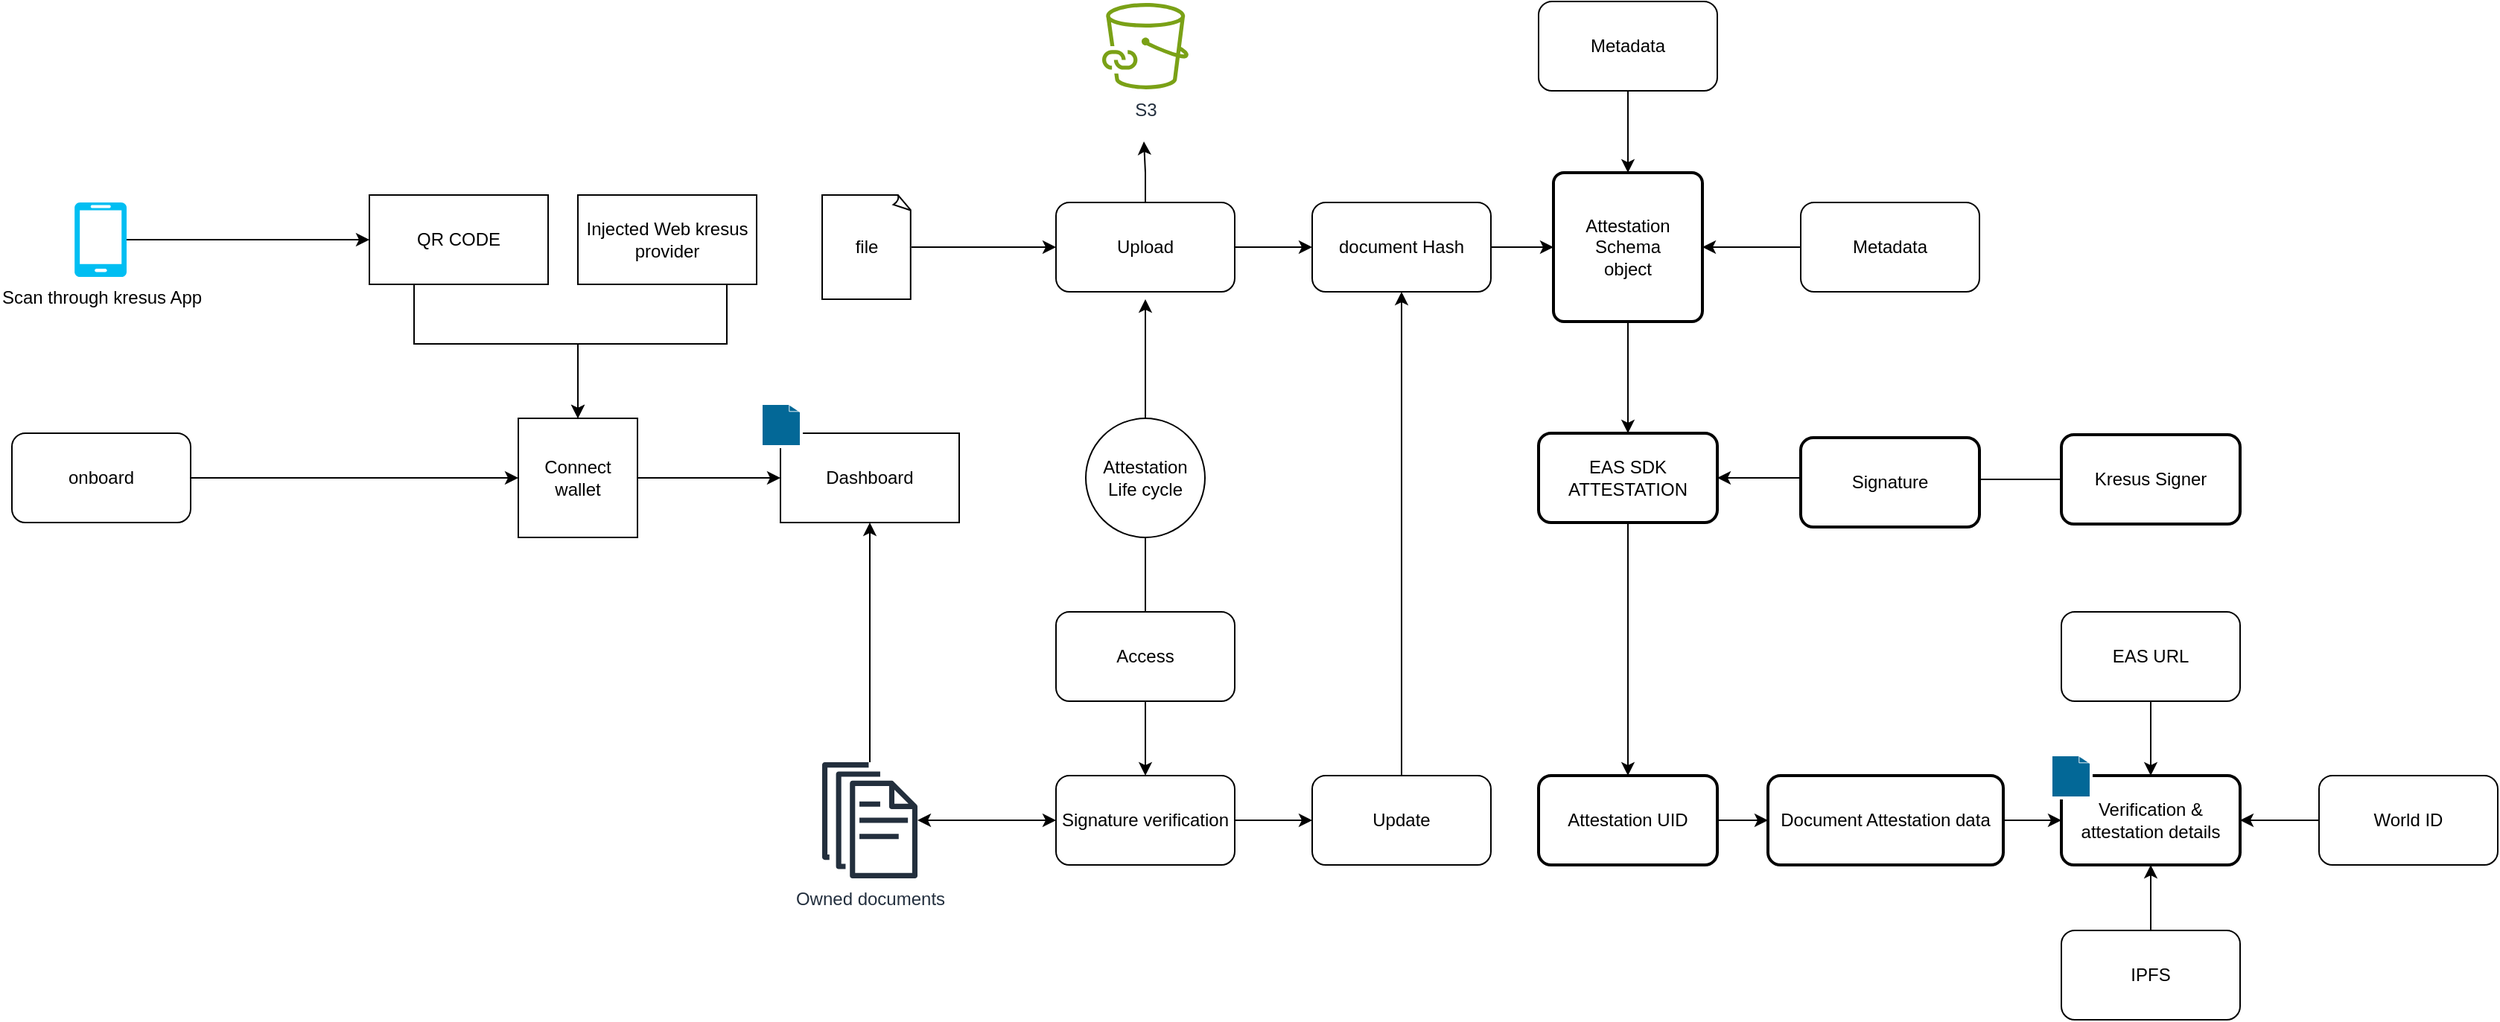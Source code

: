<mxfile version="24.6.4" type="github">
  <diagram name="Page-1" id="WT951TNpA2ihhdDXhdKx">
    <mxGraphModel dx="2260" dy="1207" grid="1" gridSize="10" guides="1" tooltips="1" connect="1" arrows="1" fold="1" page="1" pageScale="1" pageWidth="850" pageHeight="1100" math="0" shadow="0">
      <root>
        <mxCell id="0" />
        <mxCell id="1" parent="0" />
        <mxCell id="M6XGYdY16zU7ACbA5q2l-2" style="edgeStyle=orthogonalEdgeStyle;rounded=0;orthogonalLoop=1;jettySize=auto;html=1;" edge="1" parent="1" source="M6XGYdY16zU7ACbA5q2l-1">
          <mxGeometry relative="1" as="geometry">
            <mxPoint x="360" y="576" as="targetPoint" />
          </mxGeometry>
        </mxCell>
        <mxCell id="M6XGYdY16zU7ACbA5q2l-1" value="onboard" style="rounded=1;whiteSpace=wrap;html=1;" vertex="1" parent="1">
          <mxGeometry x="20" y="546" width="120" height="60" as="geometry" />
        </mxCell>
        <mxCell id="M6XGYdY16zU7ACbA5q2l-14" value="" style="edgeStyle=orthogonalEdgeStyle;rounded=0;orthogonalLoop=1;jettySize=auto;html=1;" edge="1" parent="1" source="M6XGYdY16zU7ACbA5q2l-3" target="M6XGYdY16zU7ACbA5q2l-13">
          <mxGeometry relative="1" as="geometry" />
        </mxCell>
        <mxCell id="M6XGYdY16zU7ACbA5q2l-3" value="Connect wallet" style="whiteSpace=wrap;html=1;aspect=fixed;" vertex="1" parent="1">
          <mxGeometry x="360" y="536" width="80" height="80" as="geometry" />
        </mxCell>
        <mxCell id="M6XGYdY16zU7ACbA5q2l-12" style="edgeStyle=orthogonalEdgeStyle;rounded=0;orthogonalLoop=1;jettySize=auto;html=1;entryX=0.5;entryY=0;entryDx=0;entryDy=0;" edge="1" parent="1" source="M6XGYdY16zU7ACbA5q2l-6" target="M6XGYdY16zU7ACbA5q2l-3">
          <mxGeometry relative="1" as="geometry">
            <Array as="points">
              <mxPoint x="290" y="486" />
              <mxPoint x="400" y="486" />
            </Array>
          </mxGeometry>
        </mxCell>
        <mxCell id="M6XGYdY16zU7ACbA5q2l-6" value="QR CODE" style="rounded=0;whiteSpace=wrap;html=1;" vertex="1" parent="1">
          <mxGeometry x="260" y="386" width="120" height="60" as="geometry" />
        </mxCell>
        <mxCell id="M6XGYdY16zU7ACbA5q2l-8" style="edgeStyle=orthogonalEdgeStyle;rounded=0;orthogonalLoop=1;jettySize=auto;html=1;" edge="1" parent="1" source="M6XGYdY16zU7ACbA5q2l-7" target="M6XGYdY16zU7ACbA5q2l-3">
          <mxGeometry relative="1" as="geometry">
            <Array as="points">
              <mxPoint x="500" y="486" />
              <mxPoint x="400" y="486" />
            </Array>
          </mxGeometry>
        </mxCell>
        <mxCell id="M6XGYdY16zU7ACbA5q2l-7" value="Injected Web kresus provider" style="rounded=0;whiteSpace=wrap;html=1;" vertex="1" parent="1">
          <mxGeometry x="400" y="386" width="120" height="60" as="geometry" />
        </mxCell>
        <mxCell id="M6XGYdY16zU7ACbA5q2l-10" style="edgeStyle=orthogonalEdgeStyle;rounded=0;orthogonalLoop=1;jettySize=auto;html=1;entryX=0;entryY=0.5;entryDx=0;entryDy=0;" edge="1" parent="1" source="M6XGYdY16zU7ACbA5q2l-9" target="M6XGYdY16zU7ACbA5q2l-6">
          <mxGeometry relative="1" as="geometry" />
        </mxCell>
        <mxCell id="M6XGYdY16zU7ACbA5q2l-9" value="Scan through kresus App" style="verticalLabelPosition=bottom;html=1;verticalAlign=top;align=center;strokeColor=none;fillColor=#00BEF2;shape=mxgraph.azure.mobile;pointerEvents=1;" vertex="1" parent="1">
          <mxGeometry x="62" y="391" width="35" height="50" as="geometry" />
        </mxCell>
        <mxCell id="M6XGYdY16zU7ACbA5q2l-13" value="Dashboard" style="whiteSpace=wrap;html=1;" vertex="1" parent="1">
          <mxGeometry x="536" y="546" width="120" height="60" as="geometry" />
        </mxCell>
        <mxCell id="M6XGYdY16zU7ACbA5q2l-16" style="edgeStyle=orthogonalEdgeStyle;rounded=0;orthogonalLoop=1;jettySize=auto;html=1;" edge="1" parent="1" source="M6XGYdY16zU7ACbA5q2l-15" target="M6XGYdY16zU7ACbA5q2l-13">
          <mxGeometry relative="1" as="geometry" />
        </mxCell>
        <mxCell id="M6XGYdY16zU7ACbA5q2l-15" value="Owned documents" style="sketch=0;outlineConnect=0;fontColor=#232F3E;gradientColor=none;fillColor=#232F3D;strokeColor=none;dashed=0;verticalLabelPosition=bottom;verticalAlign=top;align=center;html=1;fontSize=12;fontStyle=0;aspect=fixed;pointerEvents=1;shape=mxgraph.aws4.documents;" vertex="1" parent="1">
          <mxGeometry x="564" y="767" width="64" height="78" as="geometry" />
        </mxCell>
        <mxCell id="M6XGYdY16zU7ACbA5q2l-19" value="" style="edgeStyle=orthogonalEdgeStyle;rounded=0;orthogonalLoop=1;jettySize=auto;html=1;" edge="1" parent="1" source="M6XGYdY16zU7ACbA5q2l-17">
          <mxGeometry relative="1" as="geometry">
            <mxPoint x="781" y="456" as="targetPoint" />
          </mxGeometry>
        </mxCell>
        <mxCell id="M6XGYdY16zU7ACbA5q2l-24" style="edgeStyle=orthogonalEdgeStyle;rounded=0;orthogonalLoop=1;jettySize=auto;html=1;" edge="1" parent="1" source="M6XGYdY16zU7ACbA5q2l-17" target="M6XGYdY16zU7ACbA5q2l-22">
          <mxGeometry relative="1" as="geometry" />
        </mxCell>
        <mxCell id="M6XGYdY16zU7ACbA5q2l-17" value="Attestation Life cycle" style="ellipse;whiteSpace=wrap;html=1;aspect=fixed;" vertex="1" parent="1">
          <mxGeometry x="741" y="536" width="80" height="80" as="geometry" />
        </mxCell>
        <mxCell id="M6XGYdY16zU7ACbA5q2l-34" style="edgeStyle=orthogonalEdgeStyle;rounded=0;orthogonalLoop=1;jettySize=auto;html=1;" edge="1" parent="1" source="M6XGYdY16zU7ACbA5q2l-20" target="M6XGYdY16zU7ACbA5q2l-31">
          <mxGeometry relative="1" as="geometry" />
        </mxCell>
        <mxCell id="M6XGYdY16zU7ACbA5q2l-71" style="edgeStyle=orthogonalEdgeStyle;rounded=0;orthogonalLoop=1;jettySize=auto;html=1;" edge="1" parent="1" source="M6XGYdY16zU7ACbA5q2l-20">
          <mxGeometry relative="1" as="geometry">
            <mxPoint x="780" y="350" as="targetPoint" />
          </mxGeometry>
        </mxCell>
        <mxCell id="M6XGYdY16zU7ACbA5q2l-20" value="Upload" style="rounded=1;whiteSpace=wrap;html=1;" vertex="1" parent="1">
          <mxGeometry x="721" y="391" width="120" height="60" as="geometry" />
        </mxCell>
        <mxCell id="M6XGYdY16zU7ACbA5q2l-33" style="edgeStyle=orthogonalEdgeStyle;rounded=0;orthogonalLoop=1;jettySize=auto;html=1;entryX=0.5;entryY=1;entryDx=0;entryDy=0;" edge="1" parent="1" source="M6XGYdY16zU7ACbA5q2l-21" target="M6XGYdY16zU7ACbA5q2l-31">
          <mxGeometry relative="1" as="geometry" />
        </mxCell>
        <mxCell id="M6XGYdY16zU7ACbA5q2l-21" value="Update" style="rounded=1;whiteSpace=wrap;html=1;" vertex="1" parent="1">
          <mxGeometry x="893" y="776" width="120" height="60" as="geometry" />
        </mxCell>
        <mxCell id="M6XGYdY16zU7ACbA5q2l-27" style="edgeStyle=orthogonalEdgeStyle;rounded=0;orthogonalLoop=1;jettySize=auto;html=1;startArrow=classic;startFill=1;" edge="1" parent="1" source="M6XGYdY16zU7ACbA5q2l-22" target="M6XGYdY16zU7ACbA5q2l-15">
          <mxGeometry relative="1" as="geometry" />
        </mxCell>
        <mxCell id="M6XGYdY16zU7ACbA5q2l-28" style="edgeStyle=orthogonalEdgeStyle;rounded=0;orthogonalLoop=1;jettySize=auto;html=1;" edge="1" parent="1" source="M6XGYdY16zU7ACbA5q2l-22" target="M6XGYdY16zU7ACbA5q2l-21">
          <mxGeometry relative="1" as="geometry" />
        </mxCell>
        <mxCell id="M6XGYdY16zU7ACbA5q2l-22" value="Signature verification" style="rounded=1;whiteSpace=wrap;html=1;" vertex="1" parent="1">
          <mxGeometry x="721" y="776" width="120" height="60" as="geometry" />
        </mxCell>
        <mxCell id="M6XGYdY16zU7ACbA5q2l-26" value="Access" style="rounded=1;whiteSpace=wrap;html=1;" vertex="1" parent="1">
          <mxGeometry x="721" y="666" width="120" height="60" as="geometry" />
        </mxCell>
        <mxCell id="M6XGYdY16zU7ACbA5q2l-30" style="edgeStyle=orthogonalEdgeStyle;rounded=0;orthogonalLoop=1;jettySize=auto;html=1;" edge="1" parent="1" source="M6XGYdY16zU7ACbA5q2l-29" target="M6XGYdY16zU7ACbA5q2l-20">
          <mxGeometry relative="1" as="geometry" />
        </mxCell>
        <mxCell id="M6XGYdY16zU7ACbA5q2l-29" value="file" style="whiteSpace=wrap;html=1;shape=mxgraph.basic.document" vertex="1" parent="1">
          <mxGeometry x="564" y="386" width="60" height="70" as="geometry" />
        </mxCell>
        <mxCell id="M6XGYdY16zU7ACbA5q2l-44" style="edgeStyle=orthogonalEdgeStyle;rounded=0;orthogonalLoop=1;jettySize=auto;html=1;entryX=0;entryY=0.5;entryDx=0;entryDy=0;" edge="1" parent="1" source="M6XGYdY16zU7ACbA5q2l-31" target="M6XGYdY16zU7ACbA5q2l-39">
          <mxGeometry relative="1" as="geometry" />
        </mxCell>
        <mxCell id="M6XGYdY16zU7ACbA5q2l-31" value="document Hash" style="rounded=1;whiteSpace=wrap;html=1;" vertex="1" parent="1">
          <mxGeometry x="893" y="391" width="120" height="60" as="geometry" />
        </mxCell>
        <mxCell id="M6XGYdY16zU7ACbA5q2l-40" value="" style="edgeStyle=orthogonalEdgeStyle;rounded=0;orthogonalLoop=1;jettySize=auto;html=1;" edge="1" parent="1" source="M6XGYdY16zU7ACbA5q2l-35" target="M6XGYdY16zU7ACbA5q2l-39">
          <mxGeometry relative="1" as="geometry" />
        </mxCell>
        <mxCell id="M6XGYdY16zU7ACbA5q2l-35" value="Metadata" style="rounded=1;whiteSpace=wrap;html=1;" vertex="1" parent="1">
          <mxGeometry x="1045" y="256" width="120" height="60" as="geometry" />
        </mxCell>
        <mxCell id="M6XGYdY16zU7ACbA5q2l-51" value="" style="edgeStyle=orthogonalEdgeStyle;rounded=0;orthogonalLoop=1;jettySize=auto;html=1;" edge="1" parent="1" source="M6XGYdY16zU7ACbA5q2l-39" target="M6XGYdY16zU7ACbA5q2l-49">
          <mxGeometry relative="1" as="geometry" />
        </mxCell>
        <mxCell id="M6XGYdY16zU7ACbA5q2l-39" value="Attestation Schema&lt;br&gt;object" style="rounded=1;whiteSpace=wrap;html=1;absoluteArcSize=1;arcSize=14;strokeWidth=2;" vertex="1" parent="1">
          <mxGeometry x="1055" y="371" width="100" height="100" as="geometry" />
        </mxCell>
        <mxCell id="M6XGYdY16zU7ACbA5q2l-42" style="edgeStyle=orthogonalEdgeStyle;rounded=0;orthogonalLoop=1;jettySize=auto;html=1;" edge="1" parent="1" source="M6XGYdY16zU7ACbA5q2l-41" target="M6XGYdY16zU7ACbA5q2l-39">
          <mxGeometry relative="1" as="geometry" />
        </mxCell>
        <mxCell id="M6XGYdY16zU7ACbA5q2l-41" value="Metadata" style="rounded=1;whiteSpace=wrap;html=1;" vertex="1" parent="1">
          <mxGeometry x="1221" y="391" width="120" height="60" as="geometry" />
        </mxCell>
        <mxCell id="M6XGYdY16zU7ACbA5q2l-59" value="" style="edgeStyle=orthogonalEdgeStyle;rounded=0;orthogonalLoop=1;jettySize=auto;html=1;" edge="1" parent="1" source="M6XGYdY16zU7ACbA5q2l-45" target="M6XGYdY16zU7ACbA5q2l-58">
          <mxGeometry relative="1" as="geometry" />
        </mxCell>
        <mxCell id="M6XGYdY16zU7ACbA5q2l-45" value="Attestation UID" style="rounded=1;whiteSpace=wrap;html=1;arcSize=14;strokeWidth=2;" vertex="1" parent="1">
          <mxGeometry x="1045" y="776" width="120" height="60" as="geometry" />
        </mxCell>
        <mxCell id="M6XGYdY16zU7ACbA5q2l-50" value="" style="edgeStyle=orthogonalEdgeStyle;rounded=0;orthogonalLoop=1;jettySize=auto;html=1;" edge="1" parent="1" source="M6XGYdY16zU7ACbA5q2l-47" target="M6XGYdY16zU7ACbA5q2l-49">
          <mxGeometry relative="1" as="geometry" />
        </mxCell>
        <mxCell id="M6XGYdY16zU7ACbA5q2l-47" value="Kresus Signer" style="rounded=1;whiteSpace=wrap;html=1;arcSize=14;strokeWidth=2;" vertex="1" parent="1">
          <mxGeometry x="1396" y="547" width="120" height="60" as="geometry" />
        </mxCell>
        <mxCell id="M6XGYdY16zU7ACbA5q2l-52" value="" style="edgeStyle=orthogonalEdgeStyle;rounded=0;orthogonalLoop=1;jettySize=auto;html=1;" edge="1" parent="1" source="M6XGYdY16zU7ACbA5q2l-49" target="M6XGYdY16zU7ACbA5q2l-45">
          <mxGeometry relative="1" as="geometry" />
        </mxCell>
        <mxCell id="M6XGYdY16zU7ACbA5q2l-49" value="EAS SDK&lt;br&gt;ATTESTATION" style="rounded=1;whiteSpace=wrap;html=1;arcSize=14;strokeWidth=2;" vertex="1" parent="1">
          <mxGeometry x="1045" y="546" width="120" height="60" as="geometry" />
        </mxCell>
        <mxCell id="M6XGYdY16zU7ACbA5q2l-54" value="" style="shape=mxgraph.cisco.misc.page_icon;html=1;pointerEvents=1;dashed=0;fillColor=#036897;strokeColor=#ffffff;strokeWidth=2;verticalLabelPosition=bottom;verticalAlign=top;align=center;outlineConnect=0;" vertex="1" parent="1">
          <mxGeometry x="523" y="526" width="27" height="29" as="geometry" />
        </mxCell>
        <mxCell id="M6XGYdY16zU7ACbA5q2l-61" value="" style="edgeStyle=orthogonalEdgeStyle;rounded=0;orthogonalLoop=1;jettySize=auto;html=1;" edge="1" parent="1" source="M6XGYdY16zU7ACbA5q2l-58" target="M6XGYdY16zU7ACbA5q2l-60">
          <mxGeometry relative="1" as="geometry" />
        </mxCell>
        <mxCell id="M6XGYdY16zU7ACbA5q2l-58" value="Document Attestation data" style="rounded=1;whiteSpace=wrap;html=1;arcSize=14;strokeWidth=2;" vertex="1" parent="1">
          <mxGeometry x="1199" y="776" width="158" height="60" as="geometry" />
        </mxCell>
        <mxCell id="M6XGYdY16zU7ACbA5q2l-60" value="Verification &amp;amp; attestation details" style="whiteSpace=wrap;html=1;rounded=1;arcSize=14;strokeWidth=2;" vertex="1" parent="1">
          <mxGeometry x="1396" y="776" width="120" height="60" as="geometry" />
        </mxCell>
        <mxCell id="M6XGYdY16zU7ACbA5q2l-56" value="" style="shape=mxgraph.cisco.misc.page_icon;html=1;pointerEvents=1;dashed=0;fillColor=#036897;strokeColor=#ffffff;strokeWidth=2;verticalLabelPosition=bottom;verticalAlign=top;align=center;outlineConnect=0;" vertex="1" parent="1">
          <mxGeometry x="1389" y="762" width="27" height="29" as="geometry" />
        </mxCell>
        <mxCell id="M6XGYdY16zU7ACbA5q2l-63" value="Signature" style="rounded=1;whiteSpace=wrap;html=1;arcSize=14;strokeWidth=2;" vertex="1" parent="1">
          <mxGeometry x="1221" y="549" width="120" height="60" as="geometry" />
        </mxCell>
        <mxCell id="M6XGYdY16zU7ACbA5q2l-67" value="" style="edgeStyle=orthogonalEdgeStyle;rounded=0;orthogonalLoop=1;jettySize=auto;html=1;" edge="1" parent="1" source="M6XGYdY16zU7ACbA5q2l-64" target="M6XGYdY16zU7ACbA5q2l-60">
          <mxGeometry relative="1" as="geometry" />
        </mxCell>
        <mxCell id="M6XGYdY16zU7ACbA5q2l-64" value="EAS URL" style="rounded=1;whiteSpace=wrap;html=1;" vertex="1" parent="1">
          <mxGeometry x="1396" y="666" width="120" height="60" as="geometry" />
        </mxCell>
        <mxCell id="M6XGYdY16zU7ACbA5q2l-68" value="" style="edgeStyle=orthogonalEdgeStyle;rounded=0;orthogonalLoop=1;jettySize=auto;html=1;" edge="1" parent="1" source="M6XGYdY16zU7ACbA5q2l-65" target="M6XGYdY16zU7ACbA5q2l-60">
          <mxGeometry relative="1" as="geometry" />
        </mxCell>
        <mxCell id="M6XGYdY16zU7ACbA5q2l-65" value="World ID" style="rounded=1;whiteSpace=wrap;html=1;" vertex="1" parent="1">
          <mxGeometry x="1569" y="776" width="120" height="60" as="geometry" />
        </mxCell>
        <mxCell id="M6XGYdY16zU7ACbA5q2l-69" value="" style="edgeStyle=orthogonalEdgeStyle;rounded=0;orthogonalLoop=1;jettySize=auto;html=1;" edge="1" parent="1" source="M6XGYdY16zU7ACbA5q2l-66" target="M6XGYdY16zU7ACbA5q2l-60">
          <mxGeometry relative="1" as="geometry" />
        </mxCell>
        <mxCell id="M6XGYdY16zU7ACbA5q2l-66" value="IPFS" style="rounded=1;whiteSpace=wrap;html=1;" vertex="1" parent="1">
          <mxGeometry x="1396" y="880" width="120" height="60" as="geometry" />
        </mxCell>
        <mxCell id="M6XGYdY16zU7ACbA5q2l-70" value="S3" style="sketch=0;outlineConnect=0;fontColor=#232F3E;gradientColor=none;fillColor=#7AA116;strokeColor=none;dashed=0;verticalLabelPosition=bottom;verticalAlign=top;align=center;html=1;fontSize=12;fontStyle=0;aspect=fixed;pointerEvents=1;shape=mxgraph.aws4.file_cache_s3_linked_datasets;" vertex="1" parent="1">
          <mxGeometry x="752" y="257" width="58" height="58" as="geometry" />
        </mxCell>
      </root>
    </mxGraphModel>
  </diagram>
</mxfile>
